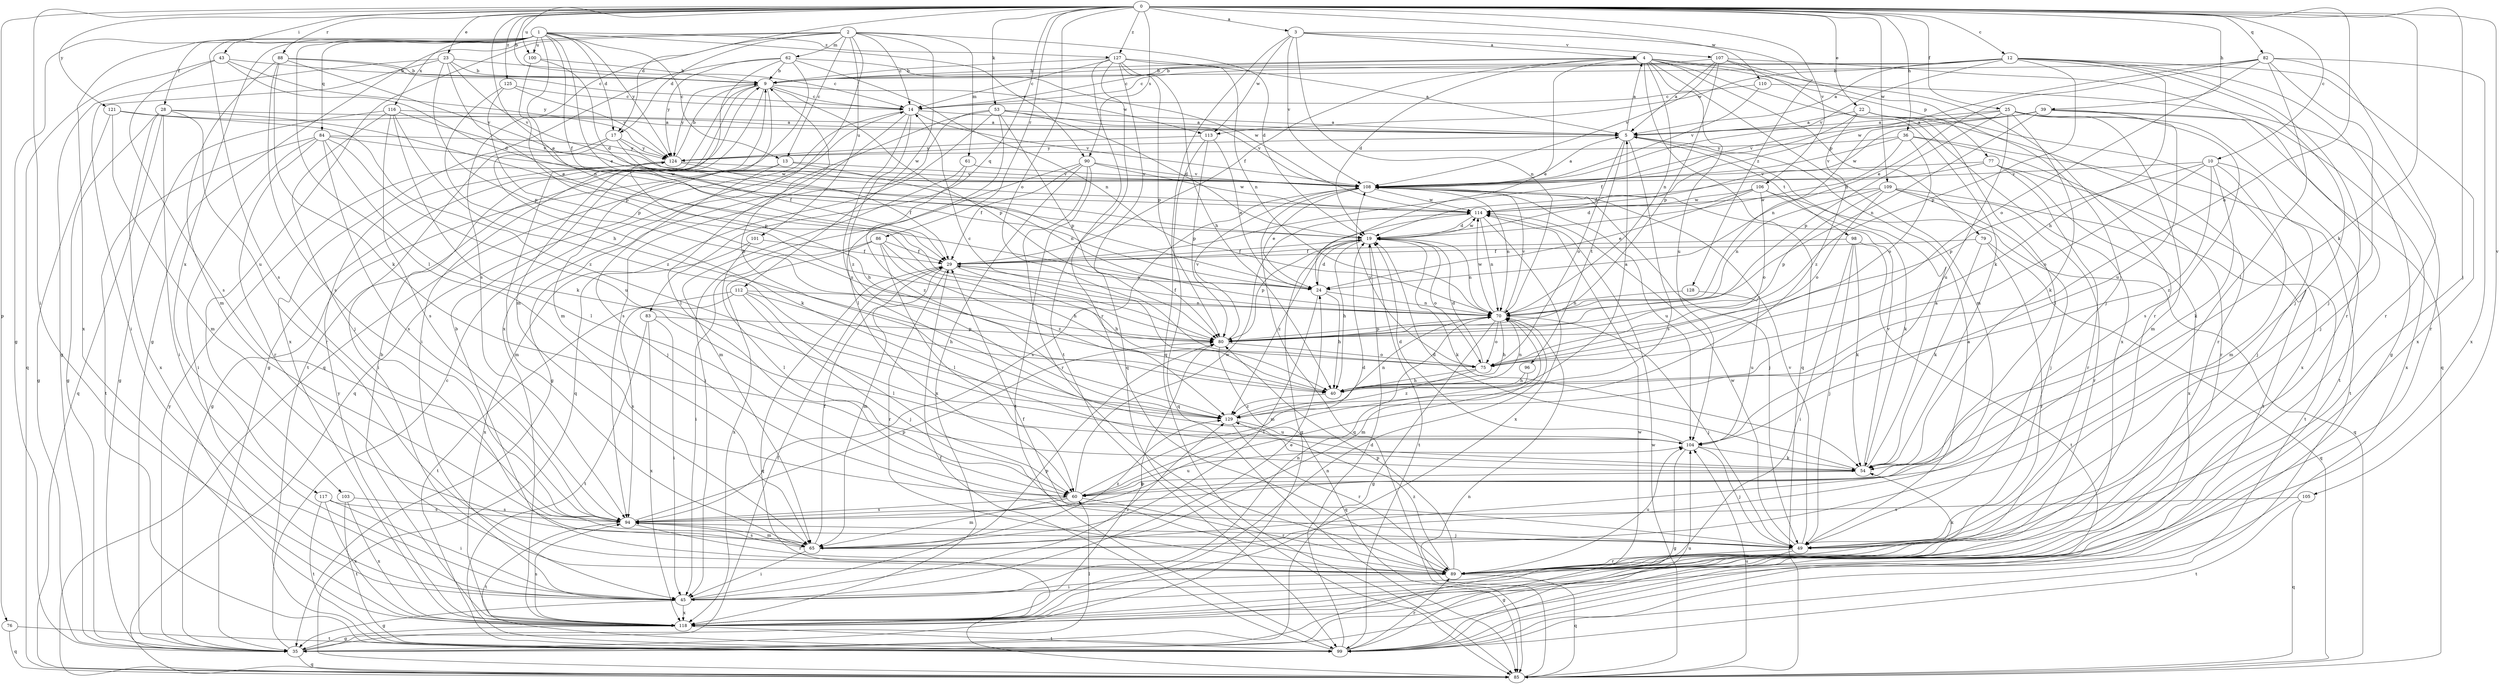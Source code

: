 strict digraph  {
0;
1;
2;
3;
4;
5;
9;
10;
12;
13;
14;
17;
19;
22;
23;
24;
25;
28;
29;
35;
36;
39;
40;
43;
45;
49;
53;
54;
60;
61;
62;
65;
70;
75;
76;
77;
79;
80;
82;
83;
84;
85;
86;
88;
89;
90;
94;
96;
98;
99;
100;
101;
103;
104;
105;
106;
107;
108;
109;
110;
112;
113;
114;
116;
117;
118;
121;
124;
125;
127;
128;
129;
0 -> 3  [label=a];
0 -> 9  [label=b];
0 -> 10  [label=c];
0 -> 12  [label=c];
0 -> 17  [label=d];
0 -> 22  [label=e];
0 -> 23  [label=e];
0 -> 24  [label=e];
0 -> 25  [label=f];
0 -> 36  [label=h];
0 -> 39  [label=h];
0 -> 40  [label=h];
0 -> 43  [label=i];
0 -> 45  [label=i];
0 -> 49  [label=j];
0 -> 53  [label=k];
0 -> 54  [label=k];
0 -> 75  [label=o];
0 -> 76  [label=p];
0 -> 82  [label=q];
0 -> 83  [label=q];
0 -> 86  [label=r];
0 -> 88  [label=r];
0 -> 90  [label=s];
0 -> 100  [label=u];
0 -> 105  [label=v];
0 -> 106  [label=v];
0 -> 109  [label=w];
0 -> 110  [label=w];
0 -> 121  [label=y];
0 -> 125  [label=z];
0 -> 127  [label=z];
1 -> 13  [label=c];
1 -> 17  [label=d];
1 -> 24  [label=e];
1 -> 28  [label=f];
1 -> 29  [label=f];
1 -> 35  [label=g];
1 -> 60  [label=l];
1 -> 70  [label=n];
1 -> 84  [label=q];
1 -> 90  [label=s];
1 -> 94  [label=s];
1 -> 100  [label=u];
1 -> 116  [label=x];
1 -> 117  [label=x];
1 -> 118  [label=x];
1 -> 124  [label=y];
1 -> 127  [label=z];
2 -> 13  [label=c];
2 -> 14  [label=c];
2 -> 17  [label=d];
2 -> 19  [label=d];
2 -> 35  [label=g];
2 -> 61  [label=m];
2 -> 62  [label=m];
2 -> 94  [label=s];
2 -> 101  [label=u];
2 -> 103  [label=u];
2 -> 112  [label=w];
2 -> 118  [label=x];
3 -> 4  [label=a];
3 -> 70  [label=n];
3 -> 85  [label=q];
3 -> 107  [label=v];
3 -> 108  [label=v];
3 -> 113  [label=w];
3 -> 128  [label=z];
4 -> 9  [label=b];
4 -> 14  [label=c];
4 -> 19  [label=d];
4 -> 24  [label=e];
4 -> 29  [label=f];
4 -> 65  [label=m];
4 -> 70  [label=n];
4 -> 77  [label=p];
4 -> 79  [label=p];
4 -> 85  [label=q];
4 -> 89  [label=r];
4 -> 104  [label=u];
4 -> 118  [label=x];
5 -> 4  [label=a];
5 -> 75  [label=o];
5 -> 94  [label=s];
5 -> 96  [label=t];
5 -> 98  [label=t];
5 -> 124  [label=y];
9 -> 14  [label=c];
9 -> 35  [label=g];
9 -> 45  [label=i];
9 -> 65  [label=m];
9 -> 80  [label=p];
9 -> 99  [label=t];
9 -> 113  [label=w];
9 -> 124  [label=y];
10 -> 49  [label=j];
10 -> 54  [label=k];
10 -> 65  [label=m];
10 -> 75  [label=o];
10 -> 80  [label=p];
10 -> 108  [label=v];
10 -> 129  [label=z];
12 -> 5  [label=a];
12 -> 9  [label=b];
12 -> 14  [label=c];
12 -> 35  [label=g];
12 -> 40  [label=h];
12 -> 49  [label=j];
12 -> 80  [label=p];
12 -> 89  [label=r];
12 -> 108  [label=v];
12 -> 113  [label=w];
12 -> 118  [label=x];
13 -> 35  [label=g];
13 -> 49  [label=j];
13 -> 70  [label=n];
13 -> 108  [label=v];
14 -> 5  [label=a];
14 -> 60  [label=l];
14 -> 85  [label=q];
14 -> 104  [label=u];
14 -> 108  [label=v];
14 -> 129  [label=z];
17 -> 29  [label=f];
17 -> 45  [label=i];
17 -> 54  [label=k];
17 -> 114  [label=w];
17 -> 124  [label=y];
19 -> 29  [label=f];
19 -> 40  [label=h];
19 -> 54  [label=k];
19 -> 70  [label=n];
19 -> 75  [label=o];
19 -> 80  [label=p];
19 -> 99  [label=t];
19 -> 114  [label=w];
19 -> 129  [label=z];
22 -> 5  [label=a];
22 -> 29  [label=f];
22 -> 60  [label=l];
22 -> 89  [label=r];
22 -> 118  [label=x];
22 -> 129  [label=z];
23 -> 9  [label=b];
23 -> 14  [label=c];
23 -> 24  [label=e];
23 -> 35  [label=g];
23 -> 45  [label=i];
23 -> 80  [label=p];
23 -> 108  [label=v];
24 -> 19  [label=d];
24 -> 40  [label=h];
24 -> 65  [label=m];
24 -> 70  [label=n];
25 -> 5  [label=a];
25 -> 54  [label=k];
25 -> 65  [label=m];
25 -> 70  [label=n];
25 -> 80  [label=p];
25 -> 94  [label=s];
25 -> 99  [label=t];
25 -> 104  [label=u];
28 -> 5  [label=a];
28 -> 35  [label=g];
28 -> 45  [label=i];
28 -> 80  [label=p];
28 -> 85  [label=q];
28 -> 89  [label=r];
28 -> 118  [label=x];
29 -> 24  [label=e];
29 -> 40  [label=h];
29 -> 65  [label=m];
29 -> 85  [label=q];
29 -> 89  [label=r];
35 -> 14  [label=c];
35 -> 29  [label=f];
35 -> 60  [label=l];
35 -> 85  [label=q];
35 -> 124  [label=y];
36 -> 19  [label=d];
36 -> 75  [label=o];
36 -> 89  [label=r];
36 -> 99  [label=t];
36 -> 108  [label=v];
36 -> 124  [label=y];
39 -> 5  [label=a];
39 -> 49  [label=j];
39 -> 70  [label=n];
39 -> 104  [label=u];
39 -> 108  [label=v];
39 -> 114  [label=w];
39 -> 118  [label=x];
40 -> 5  [label=a];
40 -> 70  [label=n];
40 -> 129  [label=z];
43 -> 9  [label=b];
43 -> 19  [label=d];
43 -> 85  [label=q];
43 -> 94  [label=s];
43 -> 124  [label=y];
45 -> 24  [label=e];
45 -> 35  [label=g];
45 -> 70  [label=n];
45 -> 80  [label=p];
45 -> 118  [label=x];
45 -> 129  [label=z];
49 -> 5  [label=a];
49 -> 35  [label=g];
49 -> 89  [label=r];
49 -> 108  [label=v];
49 -> 114  [label=w];
53 -> 5  [label=a];
53 -> 19  [label=d];
53 -> 35  [label=g];
53 -> 60  [label=l];
53 -> 80  [label=p];
53 -> 85  [label=q];
53 -> 94  [label=s];
53 -> 108  [label=v];
54 -> 5  [label=a];
54 -> 19  [label=d];
54 -> 60  [label=l];
54 -> 108  [label=v];
60 -> 19  [label=d];
60 -> 65  [label=m];
60 -> 89  [label=r];
60 -> 94  [label=s];
60 -> 104  [label=u];
60 -> 114  [label=w];
61 -> 65  [label=m];
61 -> 108  [label=v];
61 -> 129  [label=z];
62 -> 9  [label=b];
62 -> 65  [label=m];
62 -> 70  [label=n];
62 -> 85  [label=q];
62 -> 114  [label=w];
62 -> 118  [label=x];
62 -> 124  [label=y];
65 -> 29  [label=f];
65 -> 45  [label=i];
65 -> 94  [label=s];
65 -> 129  [label=z];
70 -> 29  [label=f];
70 -> 35  [label=g];
70 -> 40  [label=h];
70 -> 49  [label=j];
70 -> 65  [label=m];
70 -> 75  [label=o];
70 -> 80  [label=p];
70 -> 108  [label=v];
70 -> 114  [label=w];
75 -> 14  [label=c];
75 -> 19  [label=d];
75 -> 40  [label=h];
75 -> 108  [label=v];
75 -> 129  [label=z];
76 -> 85  [label=q];
76 -> 99  [label=t];
77 -> 19  [label=d];
77 -> 89  [label=r];
77 -> 99  [label=t];
77 -> 108  [label=v];
77 -> 118  [label=x];
79 -> 29  [label=f];
79 -> 54  [label=k];
79 -> 85  [label=q];
79 -> 89  [label=r];
80 -> 75  [label=o];
80 -> 85  [label=q];
80 -> 108  [label=v];
82 -> 9  [label=b];
82 -> 24  [label=e];
82 -> 49  [label=j];
82 -> 60  [label=l];
82 -> 75  [label=o];
82 -> 89  [label=r];
82 -> 114  [label=w];
82 -> 118  [label=x];
83 -> 45  [label=i];
83 -> 80  [label=p];
83 -> 99  [label=t];
83 -> 118  [label=x];
84 -> 45  [label=i];
84 -> 60  [label=l];
84 -> 89  [label=r];
84 -> 94  [label=s];
84 -> 99  [label=t];
84 -> 104  [label=u];
84 -> 114  [label=w];
84 -> 124  [label=y];
85 -> 70  [label=n];
85 -> 104  [label=u];
85 -> 114  [label=w];
86 -> 29  [label=f];
86 -> 40  [label=h];
86 -> 45  [label=i];
86 -> 60  [label=l];
86 -> 118  [label=x];
86 -> 129  [label=z];
88 -> 9  [label=b];
88 -> 14  [label=c];
88 -> 54  [label=k];
88 -> 65  [label=m];
88 -> 94  [label=s];
88 -> 108  [label=v];
89 -> 9  [label=b];
89 -> 29  [label=f];
89 -> 45  [label=i];
89 -> 54  [label=k];
89 -> 80  [label=p];
89 -> 85  [label=q];
89 -> 104  [label=u];
89 -> 129  [label=z];
90 -> 29  [label=f];
90 -> 45  [label=i];
90 -> 89  [label=r];
90 -> 99  [label=t];
90 -> 108  [label=v];
90 -> 114  [label=w];
90 -> 118  [label=x];
94 -> 49  [label=j];
94 -> 65  [label=m];
94 -> 80  [label=p];
94 -> 89  [label=r];
94 -> 99  [label=t];
96 -> 40  [label=h];
96 -> 60  [label=l];
98 -> 29  [label=f];
98 -> 45  [label=i];
98 -> 49  [label=j];
98 -> 54  [label=k];
98 -> 99  [label=t];
99 -> 19  [label=d];
99 -> 29  [label=f];
99 -> 89  [label=r];
99 -> 104  [label=u];
99 -> 114  [label=w];
100 -> 9  [label=b];
100 -> 19  [label=d];
100 -> 80  [label=p];
101 -> 29  [label=f];
101 -> 60  [label=l];
101 -> 118  [label=x];
103 -> 94  [label=s];
103 -> 99  [label=t];
103 -> 118  [label=x];
104 -> 19  [label=d];
104 -> 35  [label=g];
104 -> 49  [label=j];
104 -> 54  [label=k];
105 -> 85  [label=q];
105 -> 94  [label=s];
105 -> 99  [label=t];
106 -> 19  [label=d];
106 -> 24  [label=e];
106 -> 54  [label=k];
106 -> 75  [label=o];
106 -> 85  [label=q];
106 -> 114  [label=w];
107 -> 5  [label=a];
107 -> 9  [label=b];
107 -> 49  [label=j];
107 -> 54  [label=k];
107 -> 80  [label=p];
107 -> 85  [label=q];
107 -> 108  [label=v];
108 -> 5  [label=a];
108 -> 24  [label=e];
108 -> 49  [label=j];
108 -> 70  [label=n];
108 -> 85  [label=q];
108 -> 94  [label=s];
108 -> 104  [label=u];
108 -> 114  [label=w];
109 -> 49  [label=j];
109 -> 70  [label=n];
109 -> 75  [label=o];
109 -> 80  [label=p];
109 -> 89  [label=r];
109 -> 99  [label=t];
109 -> 114  [label=w];
110 -> 14  [label=c];
110 -> 89  [label=r];
110 -> 108  [label=v];
112 -> 40  [label=h];
112 -> 49  [label=j];
112 -> 60  [label=l];
112 -> 70  [label=n];
112 -> 94  [label=s];
112 -> 99  [label=t];
113 -> 24  [label=e];
113 -> 80  [label=p];
113 -> 85  [label=q];
113 -> 124  [label=y];
114 -> 19  [label=d];
114 -> 35  [label=g];
114 -> 70  [label=n];
114 -> 118  [label=x];
116 -> 5  [label=a];
116 -> 35  [label=g];
116 -> 49  [label=j];
116 -> 54  [label=k];
116 -> 94  [label=s];
116 -> 108  [label=v];
116 -> 129  [label=z];
117 -> 45  [label=i];
117 -> 94  [label=s];
117 -> 99  [label=t];
117 -> 118  [label=x];
118 -> 9  [label=b];
118 -> 35  [label=g];
118 -> 70  [label=n];
118 -> 80  [label=p];
118 -> 94  [label=s];
118 -> 99  [label=t];
118 -> 124  [label=y];
121 -> 5  [label=a];
121 -> 35  [label=g];
121 -> 65  [label=m];
121 -> 129  [label=z];
124 -> 9  [label=b];
124 -> 29  [label=f];
124 -> 40  [label=h];
124 -> 65  [label=m];
124 -> 108  [label=v];
125 -> 14  [label=c];
125 -> 40  [label=h];
125 -> 80  [label=p];
125 -> 124  [label=y];
127 -> 5  [label=a];
127 -> 9  [label=b];
127 -> 14  [label=c];
127 -> 40  [label=h];
127 -> 70  [label=n];
127 -> 80  [label=p];
127 -> 85  [label=q];
127 -> 89  [label=r];
127 -> 99  [label=t];
128 -> 70  [label=n];
128 -> 104  [label=u];
129 -> 9  [label=b];
129 -> 70  [label=n];
129 -> 89  [label=r];
129 -> 104  [label=u];
}
